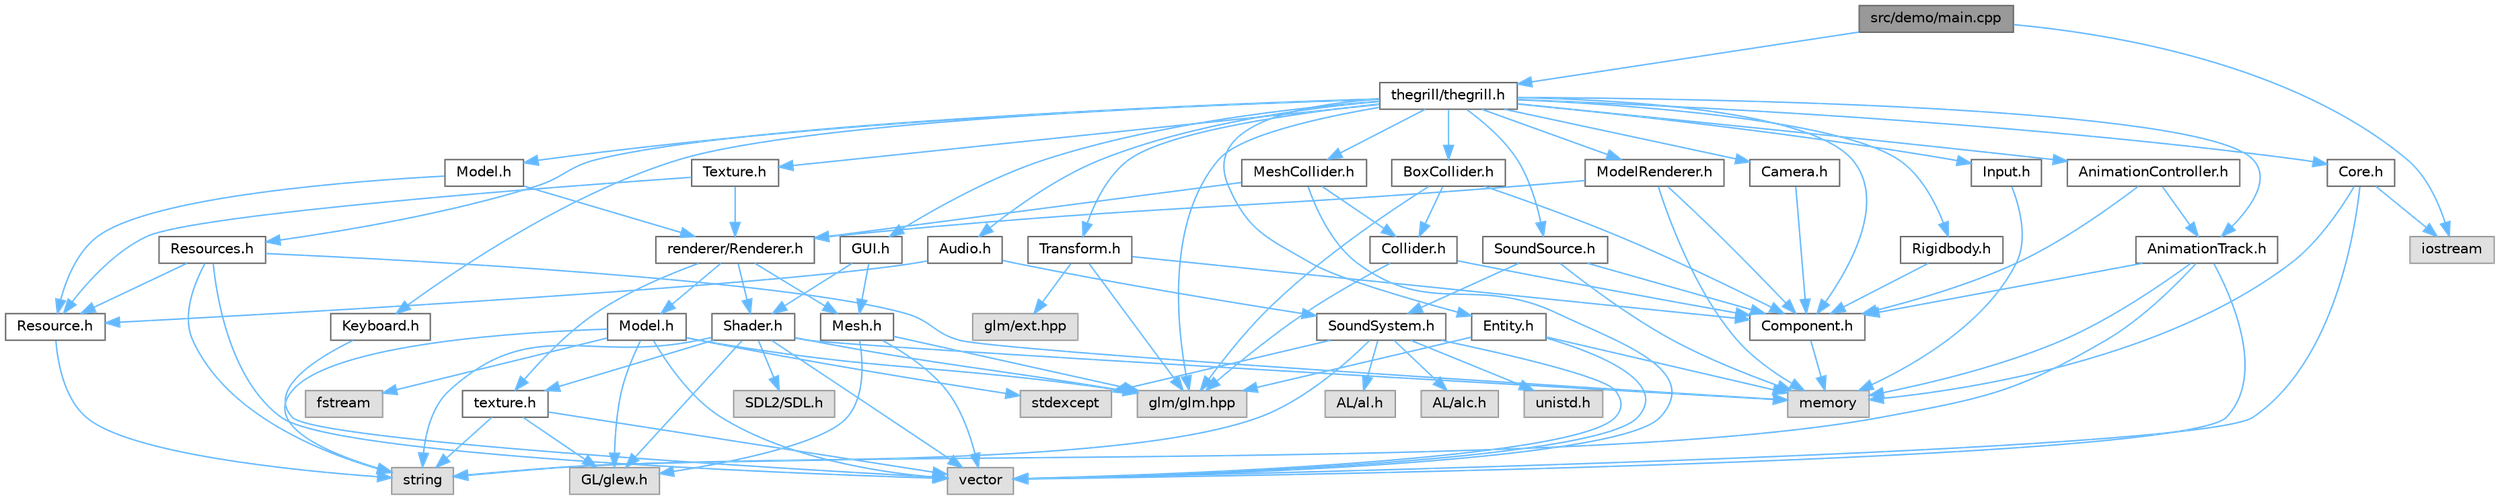 digraph "src/demo/main.cpp"
{
 // LATEX_PDF_SIZE
  bgcolor="transparent";
  edge [fontname=Helvetica,fontsize=10,labelfontname=Helvetica,labelfontsize=10];
  node [fontname=Helvetica,fontsize=10,shape=box,height=0.2,width=0.4];
  Node1 [id="Node000001",label="src/demo/main.cpp",height=0.2,width=0.4,color="gray40", fillcolor="grey60", style="filled", fontcolor="black",tooltip=" "];
  Node1 -> Node2 [id="edge99_Node000001_Node000002",color="steelblue1",style="solid",tooltip=" "];
  Node2 [id="Node000002",label="thegrill/thegrill.h",height=0.2,width=0.4,color="grey40", fillcolor="white", style="filled",URL="$thegrill_8h.html",tooltip=" "];
  Node2 -> Node3 [id="edge100_Node000002_Node000003",color="steelblue1",style="solid",tooltip=" "];
  Node3 [id="Node000003",label="glm/glm.hpp",height=0.2,width=0.4,color="grey60", fillcolor="#E0E0E0", style="filled",tooltip=" "];
  Node2 -> Node4 [id="edge101_Node000002_Node000004",color="steelblue1",style="solid",tooltip=" "];
  Node4 [id="Node000004",label="Core.h",height=0.2,width=0.4,color="grey40", fillcolor="white", style="filled",URL="$_core_8h.html",tooltip=" "];
  Node4 -> Node5 [id="edge102_Node000004_Node000005",color="steelblue1",style="solid",tooltip=" "];
  Node5 [id="Node000005",label="iostream",height=0.2,width=0.4,color="grey60", fillcolor="#E0E0E0", style="filled",tooltip=" "];
  Node4 -> Node6 [id="edge103_Node000004_Node000006",color="steelblue1",style="solid",tooltip=" "];
  Node6 [id="Node000006",label="memory",height=0.2,width=0.4,color="grey60", fillcolor="#E0E0E0", style="filled",tooltip=" "];
  Node4 -> Node7 [id="edge104_Node000004_Node000007",color="steelblue1",style="solid",tooltip=" "];
  Node7 [id="Node000007",label="vector",height=0.2,width=0.4,color="grey60", fillcolor="#E0E0E0", style="filled",tooltip=" "];
  Node2 -> Node8 [id="edge105_Node000002_Node000008",color="steelblue1",style="solid",tooltip=" "];
  Node8 [id="Node000008",label="Entity.h",height=0.2,width=0.4,color="grey40", fillcolor="white", style="filled",URL="$_entity_8h.html",tooltip=" "];
  Node8 -> Node6 [id="edge106_Node000008_Node000006",color="steelblue1",style="solid",tooltip=" "];
  Node8 -> Node7 [id="edge107_Node000008_Node000007",color="steelblue1",style="solid",tooltip=" "];
  Node8 -> Node3 [id="edge108_Node000008_Node000003",color="steelblue1",style="solid",tooltip=" "];
  Node2 -> Node9 [id="edge109_Node000002_Node000009",color="steelblue1",style="solid",tooltip=" "];
  Node9 [id="Node000009",label="Component.h",height=0.2,width=0.4,color="grey40", fillcolor="white", style="filled",URL="$_component_8h.html",tooltip=" "];
  Node9 -> Node6 [id="edge110_Node000009_Node000006",color="steelblue1",style="solid",tooltip=" "];
  Node2 -> Node10 [id="edge111_Node000002_Node000010",color="steelblue1",style="solid",tooltip=" "];
  Node10 [id="Node000010",label="Transform.h",height=0.2,width=0.4,color="grey40", fillcolor="white", style="filled",URL="$_transform_8h.html",tooltip=" "];
  Node10 -> Node9 [id="edge112_Node000010_Node000009",color="steelblue1",style="solid",tooltip=" "];
  Node10 -> Node3 [id="edge113_Node000010_Node000003",color="steelblue1",style="solid",tooltip=" "];
  Node10 -> Node11 [id="edge114_Node000010_Node000011",color="steelblue1",style="solid",tooltip=" "];
  Node11 [id="Node000011",label="glm/ext.hpp",height=0.2,width=0.4,color="grey60", fillcolor="#E0E0E0", style="filled",tooltip=" "];
  Node2 -> Node12 [id="edge115_Node000002_Node000012",color="steelblue1",style="solid",tooltip=" "];
  Node12 [id="Node000012",label="ModelRenderer.h",height=0.2,width=0.4,color="grey40", fillcolor="white", style="filled",URL="$_model_renderer_8h.html",tooltip=" "];
  Node12 -> Node9 [id="edge116_Node000012_Node000009",color="steelblue1",style="solid",tooltip=" "];
  Node12 -> Node13 [id="edge117_Node000012_Node000013",color="steelblue1",style="solid",tooltip=" "];
  Node13 [id="Node000013",label="renderer/Renderer.h",height=0.2,width=0.4,color="grey40", fillcolor="white", style="filled",URL="$_renderer_8h.html",tooltip=" "];
  Node13 -> Node14 [id="edge118_Node000013_Node000014",color="steelblue1",style="solid",tooltip=" "];
  Node14 [id="Node000014",label="Mesh.h",height=0.2,width=0.4,color="grey40", fillcolor="white", style="filled",URL="$_mesh_8h.html",tooltip=" "];
  Node14 -> Node3 [id="edge119_Node000014_Node000003",color="steelblue1",style="solid",tooltip=" "];
  Node14 -> Node15 [id="edge120_Node000014_Node000015",color="steelblue1",style="solid",tooltip=" "];
  Node15 [id="Node000015",label="GL/glew.h",height=0.2,width=0.4,color="grey60", fillcolor="#E0E0E0", style="filled",tooltip=" "];
  Node14 -> Node7 [id="edge121_Node000014_Node000007",color="steelblue1",style="solid",tooltip=" "];
  Node13 -> Node16 [id="edge122_Node000013_Node000016",color="steelblue1",style="solid",tooltip=" "];
  Node16 [id="Node000016",label="Model.h",height=0.2,width=0.4,color="grey40", fillcolor="white", style="filled",URL="$renderer_2_model_8h.html",tooltip=" "];
  Node16 -> Node15 [id="edge123_Node000016_Node000015",color="steelblue1",style="solid",tooltip=" "];
  Node16 -> Node3 [id="edge124_Node000016_Node000003",color="steelblue1",style="solid",tooltip=" "];
  Node16 -> Node17 [id="edge125_Node000016_Node000017",color="steelblue1",style="solid",tooltip=" "];
  Node17 [id="Node000017",label="string",height=0.2,width=0.4,color="grey60", fillcolor="#E0E0E0", style="filled",tooltip=" "];
  Node16 -> Node18 [id="edge126_Node000016_Node000018",color="steelblue1",style="solid",tooltip=" "];
  Node18 [id="Node000018",label="fstream",height=0.2,width=0.4,color="grey60", fillcolor="#E0E0E0", style="filled",tooltip=" "];
  Node16 -> Node7 [id="edge127_Node000016_Node000007",color="steelblue1",style="solid",tooltip=" "];
  Node16 -> Node19 [id="edge128_Node000016_Node000019",color="steelblue1",style="solid",tooltip=" "];
  Node19 [id="Node000019",label="stdexcept",height=0.2,width=0.4,color="grey60", fillcolor="#E0E0E0", style="filled",tooltip=" "];
  Node13 -> Node20 [id="edge129_Node000013_Node000020",color="steelblue1",style="solid",tooltip=" "];
  Node20 [id="Node000020",label="Shader.h",height=0.2,width=0.4,color="grey40", fillcolor="white", style="filled",URL="$_shader_8h.html",tooltip=" "];
  Node20 -> Node6 [id="edge130_Node000020_Node000006",color="steelblue1",style="solid",tooltip=" "];
  Node20 -> Node15 [id="edge131_Node000020_Node000015",color="steelblue1",style="solid",tooltip=" "];
  Node20 -> Node21 [id="edge132_Node000020_Node000021",color="steelblue1",style="solid",tooltip=" "];
  Node21 [id="Node000021",label="SDL2/SDL.h",height=0.2,width=0.4,color="grey60", fillcolor="#E0E0E0", style="filled",tooltip=" "];
  Node20 -> Node3 [id="edge133_Node000020_Node000003",color="steelblue1",style="solid",tooltip=" "];
  Node20 -> Node17 [id="edge134_Node000020_Node000017",color="steelblue1",style="solid",tooltip=" "];
  Node20 -> Node7 [id="edge135_Node000020_Node000007",color="steelblue1",style="solid",tooltip=" "];
  Node20 -> Node22 [id="edge136_Node000020_Node000022",color="steelblue1",style="solid",tooltip=" "];
  Node22 [id="Node000022",label="texture.h",height=0.2,width=0.4,color="grey40", fillcolor="white", style="filled",URL="$renderer_2_texture_8h.html",tooltip=" "];
  Node22 -> Node15 [id="edge137_Node000022_Node000015",color="steelblue1",style="solid",tooltip=" "];
  Node22 -> Node17 [id="edge138_Node000022_Node000017",color="steelblue1",style="solid",tooltip=" "];
  Node22 -> Node7 [id="edge139_Node000022_Node000007",color="steelblue1",style="solid",tooltip=" "];
  Node13 -> Node22 [id="edge140_Node000013_Node000022",color="steelblue1",style="solid",tooltip=" "];
  Node12 -> Node6 [id="edge141_Node000012_Node000006",color="steelblue1",style="solid",tooltip=" "];
  Node2 -> Node23 [id="edge142_Node000002_Node000023",color="steelblue1",style="solid",tooltip=" "];
  Node23 [id="Node000023",label="Texture.h",height=0.2,width=0.4,color="grey40", fillcolor="white", style="filled",URL="$thegrill_2_texture_8h.html",tooltip=" "];
  Node23 -> Node24 [id="edge143_Node000023_Node000024",color="steelblue1",style="solid",tooltip=" "];
  Node24 [id="Node000024",label="Resource.h",height=0.2,width=0.4,color="grey40", fillcolor="white", style="filled",URL="$_resource_8h.html",tooltip=" "];
  Node24 -> Node17 [id="edge144_Node000024_Node000017",color="steelblue1",style="solid",tooltip=" "];
  Node23 -> Node13 [id="edge145_Node000023_Node000013",color="steelblue1",style="solid",tooltip=" "];
  Node2 -> Node25 [id="edge146_Node000002_Node000025",color="steelblue1",style="solid",tooltip=" "];
  Node25 [id="Node000025",label="Model.h",height=0.2,width=0.4,color="grey40", fillcolor="white", style="filled",URL="$thegrill_2_model_8h.html",tooltip=" "];
  Node25 -> Node24 [id="edge147_Node000025_Node000024",color="steelblue1",style="solid",tooltip=" "];
  Node25 -> Node13 [id="edge148_Node000025_Node000013",color="steelblue1",style="solid",tooltip=" "];
  Node2 -> Node26 [id="edge149_Node000002_Node000026",color="steelblue1",style="solid",tooltip=" "];
  Node26 [id="Node000026",label="Resources.h",height=0.2,width=0.4,color="grey40", fillcolor="white", style="filled",URL="$_resources_8h.html",tooltip=" "];
  Node26 -> Node6 [id="edge150_Node000026_Node000006",color="steelblue1",style="solid",tooltip=" "];
  Node26 -> Node17 [id="edge151_Node000026_Node000017",color="steelblue1",style="solid",tooltip=" "];
  Node26 -> Node7 [id="edge152_Node000026_Node000007",color="steelblue1",style="solid",tooltip=" "];
  Node26 -> Node24 [id="edge153_Node000026_Node000024",color="steelblue1",style="solid",tooltip=" "];
  Node2 -> Node27 [id="edge154_Node000002_Node000027",color="steelblue1",style="solid",tooltip=" "];
  Node27 [id="Node000027",label="Input.h",height=0.2,width=0.4,color="grey40", fillcolor="white", style="filled",URL="$_input_8h.html",tooltip=" "];
  Node27 -> Node6 [id="edge155_Node000027_Node000006",color="steelblue1",style="solid",tooltip=" "];
  Node2 -> Node28 [id="edge156_Node000002_Node000028",color="steelblue1",style="solid",tooltip=" "];
  Node28 [id="Node000028",label="Keyboard.h",height=0.2,width=0.4,color="grey40", fillcolor="white", style="filled",URL="$_keyboard_8h.html",tooltip=" "];
  Node28 -> Node7 [id="edge157_Node000028_Node000007",color="steelblue1",style="solid",tooltip=" "];
  Node2 -> Node29 [id="edge158_Node000002_Node000029",color="steelblue1",style="solid",tooltip=" "];
  Node29 [id="Node000029",label="SoundSource.h",height=0.2,width=0.4,color="grey40", fillcolor="white", style="filled",URL="$_sound_source_8h.html",tooltip=" "];
  Node29 -> Node9 [id="edge159_Node000029_Node000009",color="steelblue1",style="solid",tooltip=" "];
  Node29 -> Node6 [id="edge160_Node000029_Node000006",color="steelblue1",style="solid",tooltip=" "];
  Node29 -> Node30 [id="edge161_Node000029_Node000030",color="steelblue1",style="solid",tooltip=" "];
  Node30 [id="Node000030",label="SoundSystem.h",height=0.2,width=0.4,color="grey40", fillcolor="white", style="filled",URL="$_sound_system_8h.html",tooltip=" "];
  Node30 -> Node31 [id="edge162_Node000030_Node000031",color="steelblue1",style="solid",tooltip=" "];
  Node31 [id="Node000031",label="AL/al.h",height=0.2,width=0.4,color="grey60", fillcolor="#E0E0E0", style="filled",tooltip=" "];
  Node30 -> Node32 [id="edge163_Node000030_Node000032",color="steelblue1",style="solid",tooltip=" "];
  Node32 [id="Node000032",label="AL/alc.h",height=0.2,width=0.4,color="grey60", fillcolor="#E0E0E0", style="filled",tooltip=" "];
  Node30 -> Node33 [id="edge164_Node000030_Node000033",color="steelblue1",style="solid",tooltip=" "];
  Node33 [id="Node000033",label="unistd.h",height=0.2,width=0.4,color="grey60", fillcolor="#E0E0E0", style="filled",tooltip=" "];
  Node30 -> Node19 [id="edge165_Node000030_Node000019",color="steelblue1",style="solid",tooltip=" "];
  Node30 -> Node7 [id="edge166_Node000030_Node000007",color="steelblue1",style="solid",tooltip=" "];
  Node30 -> Node17 [id="edge167_Node000030_Node000017",color="steelblue1",style="solid",tooltip=" "];
  Node2 -> Node34 [id="edge168_Node000002_Node000034",color="steelblue1",style="solid",tooltip=" "];
  Node34 [id="Node000034",label="Audio.h",height=0.2,width=0.4,color="grey40", fillcolor="white", style="filled",URL="$_audio_8h.html",tooltip=" "];
  Node34 -> Node24 [id="edge169_Node000034_Node000024",color="steelblue1",style="solid",tooltip=" "];
  Node34 -> Node30 [id="edge170_Node000034_Node000030",color="steelblue1",style="solid",tooltip=" "];
  Node2 -> Node35 [id="edge171_Node000002_Node000035",color="steelblue1",style="solid",tooltip=" "];
  Node35 [id="Node000035",label="BoxCollider.h",height=0.2,width=0.4,color="grey40", fillcolor="white", style="filled",URL="$_box_collider_8h.html",tooltip=" "];
  Node35 -> Node9 [id="edge172_Node000035_Node000009",color="steelblue1",style="solid",tooltip=" "];
  Node35 -> Node36 [id="edge173_Node000035_Node000036",color="steelblue1",style="solid",tooltip=" "];
  Node36 [id="Node000036",label="Collider.h",height=0.2,width=0.4,color="grey40", fillcolor="white", style="filled",URL="$_collider_8h.html",tooltip=" "];
  Node36 -> Node9 [id="edge174_Node000036_Node000009",color="steelblue1",style="solid",tooltip=" "];
  Node36 -> Node3 [id="edge175_Node000036_Node000003",color="steelblue1",style="solid",tooltip=" "];
  Node35 -> Node3 [id="edge176_Node000035_Node000003",color="steelblue1",style="solid",tooltip=" "];
  Node2 -> Node37 [id="edge177_Node000002_Node000037",color="steelblue1",style="solid",tooltip=" "];
  Node37 [id="Node000037",label="MeshCollider.h",height=0.2,width=0.4,color="grey40", fillcolor="white", style="filled",URL="$_mesh_collider_8h.html",tooltip=" "];
  Node37 -> Node7 [id="edge178_Node000037_Node000007",color="steelblue1",style="solid",tooltip=" "];
  Node37 -> Node13 [id="edge179_Node000037_Node000013",color="steelblue1",style="solid",tooltip=" "];
  Node37 -> Node36 [id="edge180_Node000037_Node000036",color="steelblue1",style="solid",tooltip=" "];
  Node2 -> Node38 [id="edge181_Node000002_Node000038",color="steelblue1",style="solid",tooltip=" "];
  Node38 [id="Node000038",label="Rigidbody.h",height=0.2,width=0.4,color="grey40", fillcolor="white", style="filled",URL="$_rigid_body_8h.html",tooltip=" "];
  Node38 -> Node9 [id="edge182_Node000038_Node000009",color="steelblue1",style="solid",tooltip=" "];
  Node2 -> Node39 [id="edge183_Node000002_Node000039",color="steelblue1",style="solid",tooltip=" "];
  Node39 [id="Node000039",label="Camera.h",height=0.2,width=0.4,color="grey40", fillcolor="white", style="filled",URL="$_camera_8h.html",tooltip=" "];
  Node39 -> Node9 [id="edge184_Node000039_Node000009",color="steelblue1",style="solid",tooltip=" "];
  Node2 -> Node40 [id="edge185_Node000002_Node000040",color="steelblue1",style="solid",tooltip=" "];
  Node40 [id="Node000040",label="GUI.h",height=0.2,width=0.4,color="grey40", fillcolor="white", style="filled",URL="$_g_u_i_8h.html",tooltip=" "];
  Node40 -> Node14 [id="edge186_Node000040_Node000014",color="steelblue1",style="solid",tooltip=" "];
  Node40 -> Node20 [id="edge187_Node000040_Node000020",color="steelblue1",style="solid",tooltip=" "];
  Node2 -> Node41 [id="edge188_Node000002_Node000041",color="steelblue1",style="solid",tooltip=" "];
  Node41 [id="Node000041",label="AnimationController.h",height=0.2,width=0.4,color="grey40", fillcolor="white", style="filled",URL="$_animation_controller_8h.html",tooltip=" "];
  Node41 -> Node9 [id="edge189_Node000041_Node000009",color="steelblue1",style="solid",tooltip=" "];
  Node41 -> Node42 [id="edge190_Node000041_Node000042",color="steelblue1",style="solid",tooltip=" "];
  Node42 [id="Node000042",label="AnimationTrack.h",height=0.2,width=0.4,color="grey40", fillcolor="white", style="filled",URL="$_animation_track_8h.html",tooltip=" "];
  Node42 -> Node7 [id="edge191_Node000042_Node000007",color="steelblue1",style="solid",tooltip=" "];
  Node42 -> Node6 [id="edge192_Node000042_Node000006",color="steelblue1",style="solid",tooltip=" "];
  Node42 -> Node17 [id="edge193_Node000042_Node000017",color="steelblue1",style="solid",tooltip=" "];
  Node42 -> Node9 [id="edge194_Node000042_Node000009",color="steelblue1",style="solid",tooltip=" "];
  Node2 -> Node42 [id="edge195_Node000002_Node000042",color="steelblue1",style="solid",tooltip=" "];
  Node1 -> Node5 [id="edge196_Node000001_Node000005",color="steelblue1",style="solid",tooltip=" "];
}
